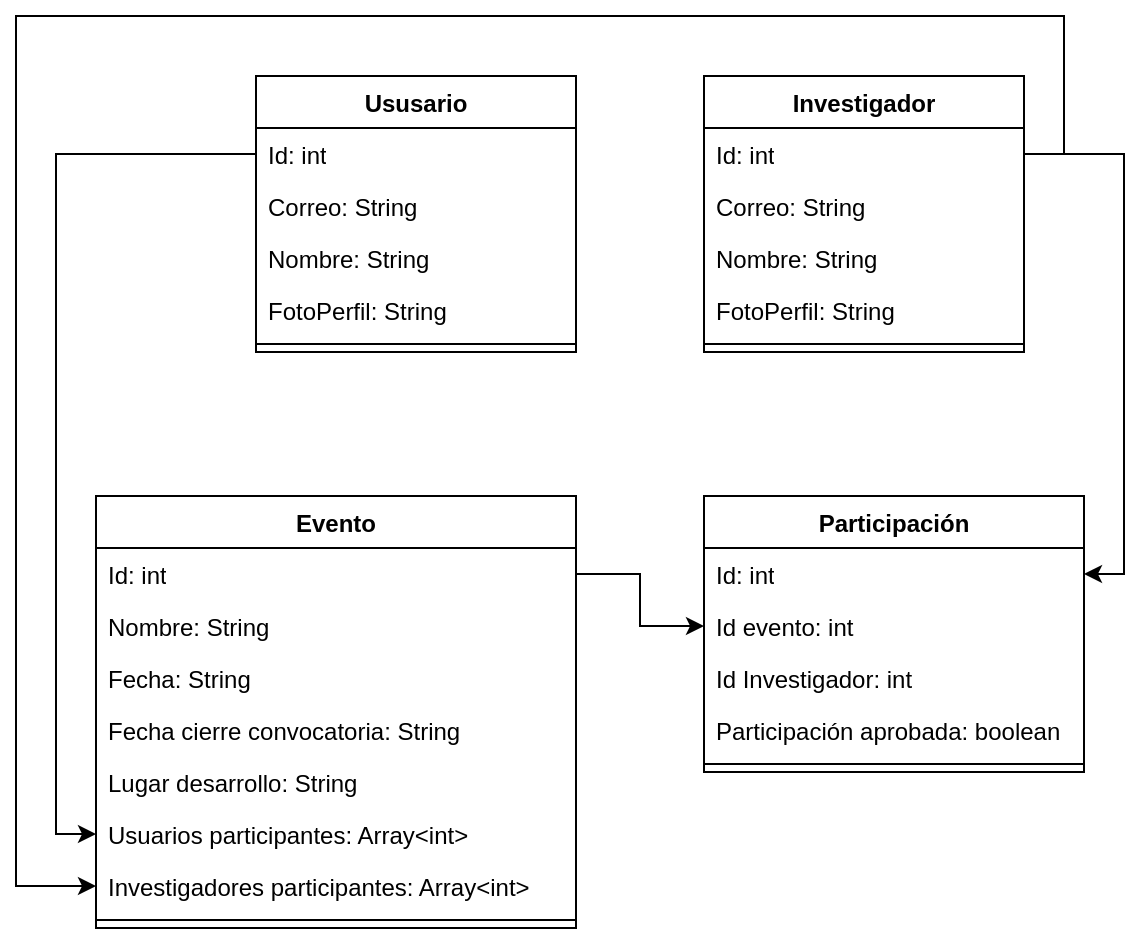 <mxfile version="21.1.6">
  <diagram name="Página-1" id="cz_vGB7TLuIkOXlbYfrg">
    <mxGraphModel dx="1728" dy="504" grid="1" gridSize="10" guides="1" tooltips="1" connect="1" arrows="1" fold="1" page="1" pageScale="1" pageWidth="827" pageHeight="1169" math="0" shadow="0">
      <root>
        <mxCell id="0" />
        <mxCell id="1" parent="0" />
        <mxCell id="SI-yyaDshADIb_-jPWqH-56" value="Ususario" style="swimlane;fontStyle=1;align=center;verticalAlign=top;childLayout=stackLayout;horizontal=1;startSize=26;horizontalStack=0;resizeParent=1;resizeParentMax=0;resizeLast=0;collapsible=1;marginBottom=0;whiteSpace=wrap;html=1;" vertex="1" parent="1">
          <mxGeometry x="110" y="120" width="160" height="138" as="geometry" />
        </mxCell>
        <mxCell id="SI-yyaDshADIb_-jPWqH-57" value="Id: int" style="text;strokeColor=none;fillColor=none;align=left;verticalAlign=top;spacingLeft=4;spacingRight=4;overflow=hidden;rotatable=0;points=[[0,0.5],[1,0.5]];portConstraint=eastwest;whiteSpace=wrap;html=1;" vertex="1" parent="SI-yyaDshADIb_-jPWqH-56">
          <mxGeometry y="26" width="160" height="26" as="geometry" />
        </mxCell>
        <mxCell id="SI-yyaDshADIb_-jPWqH-59" value="Correo: String" style="text;strokeColor=none;fillColor=none;align=left;verticalAlign=top;spacingLeft=4;spacingRight=4;overflow=hidden;rotatable=0;points=[[0,0.5],[1,0.5]];portConstraint=eastwest;whiteSpace=wrap;html=1;" vertex="1" parent="SI-yyaDshADIb_-jPWqH-56">
          <mxGeometry y="52" width="160" height="26" as="geometry" />
        </mxCell>
        <mxCell id="SI-yyaDshADIb_-jPWqH-83" value="Nombre: String" style="text;strokeColor=none;fillColor=none;align=left;verticalAlign=top;spacingLeft=4;spacingRight=4;overflow=hidden;rotatable=0;points=[[0,0.5],[1,0.5]];portConstraint=eastwest;whiteSpace=wrap;html=1;" vertex="1" parent="SI-yyaDshADIb_-jPWqH-56">
          <mxGeometry y="78" width="160" height="26" as="geometry" />
        </mxCell>
        <mxCell id="SI-yyaDshADIb_-jPWqH-84" value="FotoPerfil: String" style="text;strokeColor=none;fillColor=none;align=left;verticalAlign=top;spacingLeft=4;spacingRight=4;overflow=hidden;rotatable=0;points=[[0,0.5],[1,0.5]];portConstraint=eastwest;whiteSpace=wrap;html=1;" vertex="1" parent="SI-yyaDshADIb_-jPWqH-56">
          <mxGeometry y="104" width="160" height="26" as="geometry" />
        </mxCell>
        <mxCell id="SI-yyaDshADIb_-jPWqH-58" value="" style="line;strokeWidth=1;fillColor=none;align=left;verticalAlign=middle;spacingTop=-1;spacingLeft=3;spacingRight=3;rotatable=0;labelPosition=right;points=[];portConstraint=eastwest;strokeColor=inherit;" vertex="1" parent="SI-yyaDshADIb_-jPWqH-56">
          <mxGeometry y="130" width="160" height="8" as="geometry" />
        </mxCell>
        <mxCell id="SI-yyaDshADIb_-jPWqH-60" value="&lt;div&gt;Evento&lt;/div&gt;" style="swimlane;fontStyle=1;align=center;verticalAlign=top;childLayout=stackLayout;horizontal=1;startSize=26;horizontalStack=0;resizeParent=1;resizeParentMax=0;resizeLast=0;collapsible=1;marginBottom=0;whiteSpace=wrap;html=1;" vertex="1" parent="1">
          <mxGeometry x="30" y="330" width="240" height="216" as="geometry" />
        </mxCell>
        <mxCell id="SI-yyaDshADIb_-jPWqH-78" value="Id: int" style="text;strokeColor=none;fillColor=none;align=left;verticalAlign=top;spacingLeft=4;spacingRight=4;overflow=hidden;rotatable=0;points=[[0,0.5],[1,0.5]];portConstraint=eastwest;whiteSpace=wrap;html=1;" vertex="1" parent="SI-yyaDshADIb_-jPWqH-60">
          <mxGeometry y="26" width="240" height="26" as="geometry" />
        </mxCell>
        <mxCell id="SI-yyaDshADIb_-jPWqH-61" value="Nombre: String" style="text;strokeColor=none;fillColor=none;align=left;verticalAlign=top;spacingLeft=4;spacingRight=4;overflow=hidden;rotatable=0;points=[[0,0.5],[1,0.5]];portConstraint=eastwest;whiteSpace=wrap;html=1;" vertex="1" parent="SI-yyaDshADIb_-jPWqH-60">
          <mxGeometry y="52" width="240" height="26" as="geometry" />
        </mxCell>
        <mxCell id="SI-yyaDshADIb_-jPWqH-71" value="Fecha: String" style="text;strokeColor=none;fillColor=none;align=left;verticalAlign=top;spacingLeft=4;spacingRight=4;overflow=hidden;rotatable=0;points=[[0,0.5],[1,0.5]];portConstraint=eastwest;whiteSpace=wrap;html=1;" vertex="1" parent="SI-yyaDshADIb_-jPWqH-60">
          <mxGeometry y="78" width="240" height="26" as="geometry" />
        </mxCell>
        <mxCell id="SI-yyaDshADIb_-jPWqH-72" value="Fecha cierre convocatoria: String" style="text;strokeColor=none;fillColor=none;align=left;verticalAlign=top;spacingLeft=4;spacingRight=4;overflow=hidden;rotatable=0;points=[[0,0.5],[1,0.5]];portConstraint=eastwest;whiteSpace=wrap;html=1;" vertex="1" parent="SI-yyaDshADIb_-jPWqH-60">
          <mxGeometry y="104" width="240" height="26" as="geometry" />
        </mxCell>
        <mxCell id="SI-yyaDshADIb_-jPWqH-80" value="Lugar desarrollo: String" style="text;strokeColor=none;fillColor=none;align=left;verticalAlign=top;spacingLeft=4;spacingRight=4;overflow=hidden;rotatable=0;points=[[0,0.5],[1,0.5]];portConstraint=eastwest;whiteSpace=wrap;html=1;" vertex="1" parent="SI-yyaDshADIb_-jPWqH-60">
          <mxGeometry y="130" width="240" height="26" as="geometry" />
        </mxCell>
        <mxCell id="SI-yyaDshADIb_-jPWqH-73" value="Usuarios participantes: Array&amp;lt;int&amp;gt;" style="text;strokeColor=none;fillColor=none;align=left;verticalAlign=top;spacingLeft=4;spacingRight=4;overflow=hidden;rotatable=0;points=[[0,0.5],[1,0.5]];portConstraint=eastwest;whiteSpace=wrap;html=1;" vertex="1" parent="SI-yyaDshADIb_-jPWqH-60">
          <mxGeometry y="156" width="240" height="26" as="geometry" />
        </mxCell>
        <mxCell id="SI-yyaDshADIb_-jPWqH-79" value="Investigadores participantes: Array&amp;lt;int&amp;gt;" style="text;strokeColor=none;fillColor=none;align=left;verticalAlign=top;spacingLeft=4;spacingRight=4;overflow=hidden;rotatable=0;points=[[0,0.5],[1,0.5]];portConstraint=eastwest;whiteSpace=wrap;html=1;" vertex="1" parent="SI-yyaDshADIb_-jPWqH-60">
          <mxGeometry y="182" width="240" height="26" as="geometry" />
        </mxCell>
        <mxCell id="SI-yyaDshADIb_-jPWqH-62" value="" style="line;strokeWidth=1;fillColor=none;align=left;verticalAlign=middle;spacingTop=-1;spacingLeft=3;spacingRight=3;rotatable=0;labelPosition=right;points=[];portConstraint=eastwest;strokeColor=inherit;" vertex="1" parent="SI-yyaDshADIb_-jPWqH-60">
          <mxGeometry y="208" width="240" height="8" as="geometry" />
        </mxCell>
        <mxCell id="SI-yyaDshADIb_-jPWqH-91" value="Investigador" style="swimlane;fontStyle=1;align=center;verticalAlign=top;childLayout=stackLayout;horizontal=1;startSize=26;horizontalStack=0;resizeParent=1;resizeParentMax=0;resizeLast=0;collapsible=1;marginBottom=0;whiteSpace=wrap;html=1;" vertex="1" parent="1">
          <mxGeometry x="334" y="120" width="160" height="138" as="geometry" />
        </mxCell>
        <mxCell id="SI-yyaDshADIb_-jPWqH-92" value="Id: int" style="text;strokeColor=none;fillColor=none;align=left;verticalAlign=top;spacingLeft=4;spacingRight=4;overflow=hidden;rotatable=0;points=[[0,0.5],[1,0.5]];portConstraint=eastwest;whiteSpace=wrap;html=1;" vertex="1" parent="SI-yyaDshADIb_-jPWqH-91">
          <mxGeometry y="26" width="160" height="26" as="geometry" />
        </mxCell>
        <mxCell id="SI-yyaDshADIb_-jPWqH-93" value="Correo: String" style="text;strokeColor=none;fillColor=none;align=left;verticalAlign=top;spacingLeft=4;spacingRight=4;overflow=hidden;rotatable=0;points=[[0,0.5],[1,0.5]];portConstraint=eastwest;whiteSpace=wrap;html=1;" vertex="1" parent="SI-yyaDshADIb_-jPWqH-91">
          <mxGeometry y="52" width="160" height="26" as="geometry" />
        </mxCell>
        <mxCell id="SI-yyaDshADIb_-jPWqH-94" value="Nombre: String" style="text;strokeColor=none;fillColor=none;align=left;verticalAlign=top;spacingLeft=4;spacingRight=4;overflow=hidden;rotatable=0;points=[[0,0.5],[1,0.5]];portConstraint=eastwest;whiteSpace=wrap;html=1;" vertex="1" parent="SI-yyaDshADIb_-jPWqH-91">
          <mxGeometry y="78" width="160" height="26" as="geometry" />
        </mxCell>
        <mxCell id="SI-yyaDshADIb_-jPWqH-95" value="FotoPerfil: String" style="text;strokeColor=none;fillColor=none;align=left;verticalAlign=top;spacingLeft=4;spacingRight=4;overflow=hidden;rotatable=0;points=[[0,0.5],[1,0.5]];portConstraint=eastwest;whiteSpace=wrap;html=1;" vertex="1" parent="SI-yyaDshADIb_-jPWqH-91">
          <mxGeometry y="104" width="160" height="26" as="geometry" />
        </mxCell>
        <mxCell id="SI-yyaDshADIb_-jPWqH-96" value="" style="line;strokeWidth=1;fillColor=none;align=left;verticalAlign=middle;spacingTop=-1;spacingLeft=3;spacingRight=3;rotatable=0;labelPosition=right;points=[];portConstraint=eastwest;strokeColor=inherit;" vertex="1" parent="SI-yyaDshADIb_-jPWqH-91">
          <mxGeometry y="130" width="160" height="8" as="geometry" />
        </mxCell>
        <mxCell id="SI-yyaDshADIb_-jPWqH-97" value="Participación" style="swimlane;fontStyle=1;align=center;verticalAlign=top;childLayout=stackLayout;horizontal=1;startSize=26;horizontalStack=0;resizeParent=1;resizeParentMax=0;resizeLast=0;collapsible=1;marginBottom=0;whiteSpace=wrap;html=1;" vertex="1" parent="1">
          <mxGeometry x="334" y="330" width="190" height="138" as="geometry" />
        </mxCell>
        <mxCell id="SI-yyaDshADIb_-jPWqH-98" value="Id: int" style="text;strokeColor=none;fillColor=none;align=left;verticalAlign=top;spacingLeft=4;spacingRight=4;overflow=hidden;rotatable=0;points=[[0,0.5],[1,0.5]];portConstraint=eastwest;whiteSpace=wrap;html=1;" vertex="1" parent="SI-yyaDshADIb_-jPWqH-97">
          <mxGeometry y="26" width="190" height="26" as="geometry" />
        </mxCell>
        <mxCell id="SI-yyaDshADIb_-jPWqH-99" value="Id evento: int" style="text;strokeColor=none;fillColor=none;align=left;verticalAlign=top;spacingLeft=4;spacingRight=4;overflow=hidden;rotatable=0;points=[[0,0.5],[1,0.5]];portConstraint=eastwest;whiteSpace=wrap;html=1;" vertex="1" parent="SI-yyaDshADIb_-jPWqH-97">
          <mxGeometry y="52" width="190" height="26" as="geometry" />
        </mxCell>
        <mxCell id="SI-yyaDshADIb_-jPWqH-100" value="Id Investigador: int" style="text;strokeColor=none;fillColor=none;align=left;verticalAlign=top;spacingLeft=4;spacingRight=4;overflow=hidden;rotatable=0;points=[[0,0.5],[1,0.5]];portConstraint=eastwest;whiteSpace=wrap;html=1;" vertex="1" parent="SI-yyaDshADIb_-jPWqH-97">
          <mxGeometry y="78" width="190" height="26" as="geometry" />
        </mxCell>
        <mxCell id="SI-yyaDshADIb_-jPWqH-101" value="Participación aprobada: boolean" style="text;strokeColor=none;fillColor=none;align=left;verticalAlign=top;spacingLeft=4;spacingRight=4;overflow=hidden;rotatable=0;points=[[0,0.5],[1,0.5]];portConstraint=eastwest;whiteSpace=wrap;html=1;" vertex="1" parent="SI-yyaDshADIb_-jPWqH-97">
          <mxGeometry y="104" width="190" height="26" as="geometry" />
        </mxCell>
        <mxCell id="SI-yyaDshADIb_-jPWqH-102" value="" style="line;strokeWidth=1;fillColor=none;align=left;verticalAlign=middle;spacingTop=-1;spacingLeft=3;spacingRight=3;rotatable=0;labelPosition=right;points=[];portConstraint=eastwest;strokeColor=inherit;" vertex="1" parent="SI-yyaDshADIb_-jPWqH-97">
          <mxGeometry y="130" width="190" height="8" as="geometry" />
        </mxCell>
        <mxCell id="SI-yyaDshADIb_-jPWqH-105" style="edgeStyle=orthogonalEdgeStyle;rounded=0;orthogonalLoop=1;jettySize=auto;html=1;exitX=0;exitY=0.5;exitDx=0;exitDy=0;entryX=0;entryY=0.5;entryDx=0;entryDy=0;" edge="1" parent="1" source="SI-yyaDshADIb_-jPWqH-57" target="SI-yyaDshADIb_-jPWqH-73">
          <mxGeometry relative="1" as="geometry" />
        </mxCell>
        <mxCell id="SI-yyaDshADIb_-jPWqH-106" style="edgeStyle=orthogonalEdgeStyle;rounded=0;orthogonalLoop=1;jettySize=auto;html=1;exitX=1;exitY=0.5;exitDx=0;exitDy=0;entryX=0;entryY=0.5;entryDx=0;entryDy=0;" edge="1" parent="1" source="SI-yyaDshADIb_-jPWqH-92" target="SI-yyaDshADIb_-jPWqH-79">
          <mxGeometry relative="1" as="geometry">
            <Array as="points">
              <mxPoint x="514" y="159" />
              <mxPoint x="514" y="90" />
              <mxPoint x="-10" y="90" />
              <mxPoint x="-10" y="525" />
            </Array>
          </mxGeometry>
        </mxCell>
        <mxCell id="SI-yyaDshADIb_-jPWqH-107" style="edgeStyle=orthogonalEdgeStyle;rounded=0;orthogonalLoop=1;jettySize=auto;html=1;exitX=1;exitY=0.5;exitDx=0;exitDy=0;entryX=0;entryY=0.5;entryDx=0;entryDy=0;" edge="1" parent="1" source="SI-yyaDshADIb_-jPWqH-78" target="SI-yyaDshADIb_-jPWqH-99">
          <mxGeometry relative="1" as="geometry" />
        </mxCell>
        <mxCell id="SI-yyaDshADIb_-jPWqH-108" style="edgeStyle=orthogonalEdgeStyle;rounded=0;orthogonalLoop=1;jettySize=auto;html=1;exitX=1;exitY=0.5;exitDx=0;exitDy=0;entryX=1;entryY=0.5;entryDx=0;entryDy=0;" edge="1" parent="1" source="SI-yyaDshADIb_-jPWqH-92" target="SI-yyaDshADIb_-jPWqH-98">
          <mxGeometry relative="1" as="geometry" />
        </mxCell>
      </root>
    </mxGraphModel>
  </diagram>
</mxfile>
